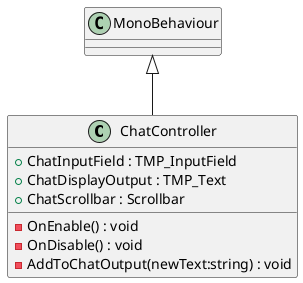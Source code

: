 @startuml
class ChatController {
    + ChatInputField : TMP_InputField
    + ChatDisplayOutput : TMP_Text
    + ChatScrollbar : Scrollbar
    - OnEnable() : void
    - OnDisable() : void
    - AddToChatOutput(newText:string) : void
}
MonoBehaviour <|-- ChatController
@enduml
